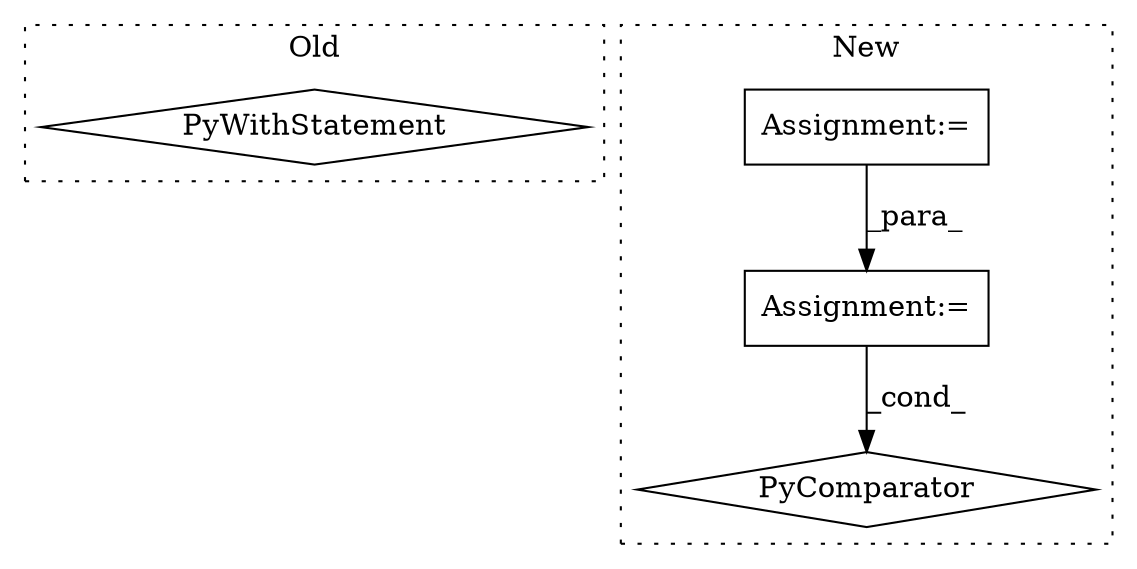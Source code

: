 digraph G {
subgraph cluster0 {
1 [label="PyWithStatement" a="104" s="330,359" l="10,2" shape="diamond"];
label = "Old";
style="dotted";
}
subgraph cluster1 {
2 [label="PyComparator" a="113" s="326" l="29" shape="diamond"];
3 [label="Assignment:=" a="7" s="326" l="29" shape="box"];
4 [label="Assignment:=" a="7" s="185" l="1" shape="box"];
label = "New";
style="dotted";
}
3 -> 2 [label="_cond_"];
4 -> 3 [label="_para_"];
}